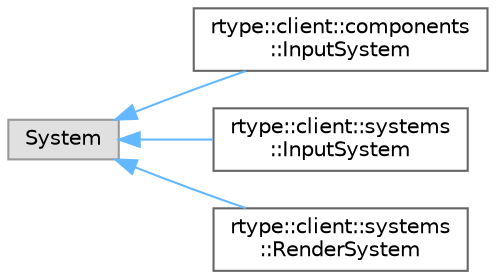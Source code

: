digraph "Graphical Class Hierarchy"
{
 // LATEX_PDF_SIZE
  bgcolor="transparent";
  edge [fontname=Helvetica,fontsize=10,labelfontname=Helvetica,labelfontsize=10];
  node [fontname=Helvetica,fontsize=10,shape=box,height=0.2,width=0.4];
  rankdir="LR";
  Node0 [id="Node000000",label="System",height=0.2,width=0.4,color="grey60", fillcolor="#E0E0E0", style="filled",tooltip=" "];
  Node0 -> Node1 [id="edge19_Node000000_Node000001",dir="back",color="steelblue1",style="solid",tooltip=" "];
  Node1 [id="Node000001",label="rtype::client::components\l::InputSystem",height=0.2,width=0.4,color="grey40", fillcolor="white", style="filled",URL="$classrtype_1_1client_1_1components_1_1InputSystem.html",tooltip=" "];
  Node0 -> Node2 [id="edge20_Node000000_Node000002",dir="back",color="steelblue1",style="solid",tooltip=" "];
  Node2 [id="Node000002",label="rtype::client::systems\l::InputSystem",height=0.2,width=0.4,color="grey40", fillcolor="white", style="filled",URL="$classrtype_1_1client_1_1systems_1_1InputSystem.html",tooltip=" "];
  Node0 -> Node3 [id="edge21_Node000000_Node000003",dir="back",color="steelblue1",style="solid",tooltip=" "];
  Node3 [id="Node000003",label="rtype::client::systems\l::RenderSystem",height=0.2,width=0.4,color="grey40", fillcolor="white", style="filled",URL="$classrtype_1_1client_1_1systems_1_1RenderSystem.html",tooltip=" "];
}
